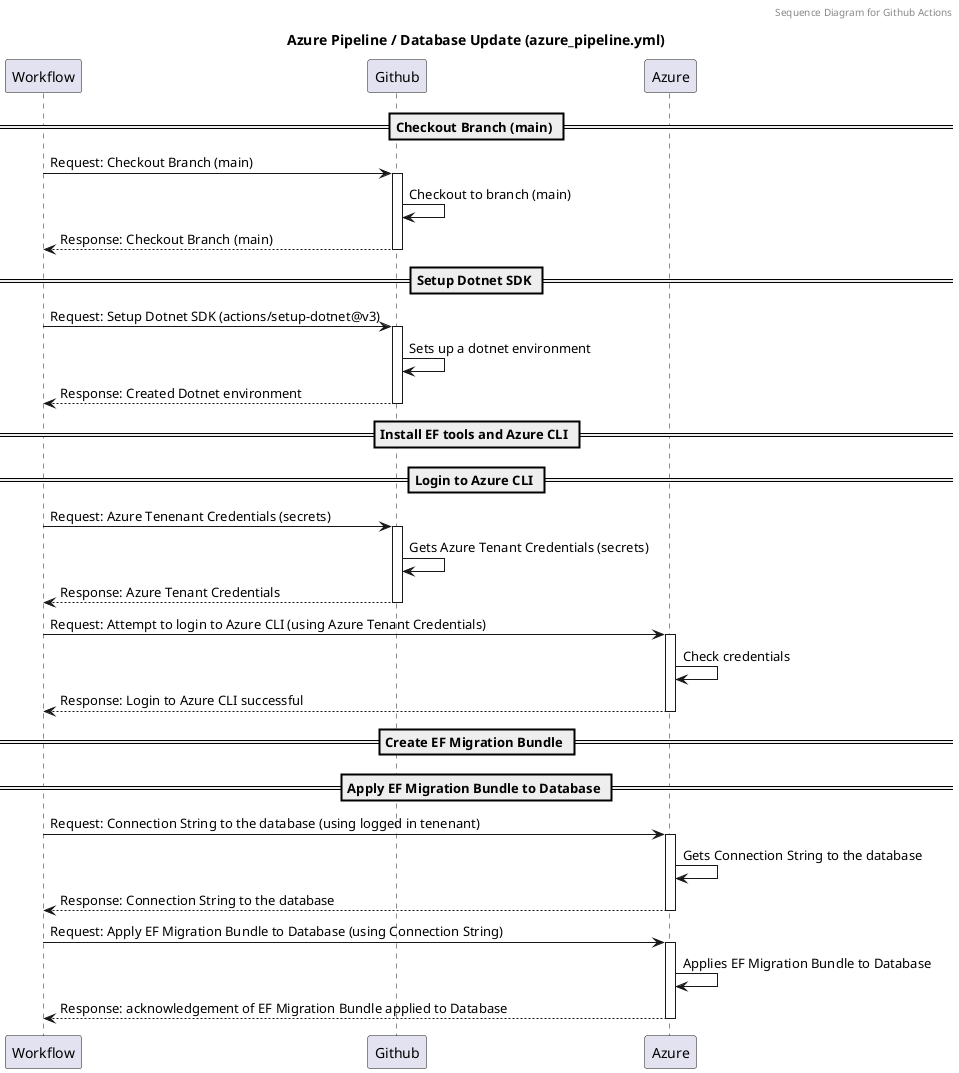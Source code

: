 @startuml
header Sequence Diagram for Github Actions
title Azure Pipeline / Database Update (azure_pipeline.yml)

== Checkout Branch (main) ==
Workflow -> Github: Request: Checkout Branch (main)
activate Github
Github -> Github: Checkout to branch (main)
return Response: Checkout Branch (main)

== Setup Dotnet SDK ==

Workflow -> Github: Request: Setup Dotnet SDK (actions/setup-dotnet@v3)
activate Github
Github -> Github: Sets up a dotnet environment
return Response: Created Dotnet environment

== Install EF tools and Azure CLI ==

== Login to Azure CLI ==
Workflow -> Github: Request: Azure Tenenant Credentials (secrets)
activate Github
Github -> Github: Gets Azure Tenant Credentials (secrets)
return Response: Azure Tenant Credentials 


Workflow -> Azure: Request: Attempt to login to Azure CLI (using Azure Tenant Credentials)
activate Azure
Azure -> Azure: Check credentials
return Response: Login to Azure CLI successful 

== Create EF Migration Bundle ==

== Apply EF Migration Bundle to Database ==
Workflow -> Azure: Request: Connection String to the database (using logged in tenenant) 
activate Azure
Azure -> Azure: Gets Connection String to the database
return Response: Connection String to the database

Workflow -> Azure: Request: Apply EF Migration Bundle to Database (using Connection String)
activate Azure
Azure -> Azure: Applies EF Migration Bundle to Database
return Response: acknowledgement of EF Migration Bundle applied to Database

@enduml